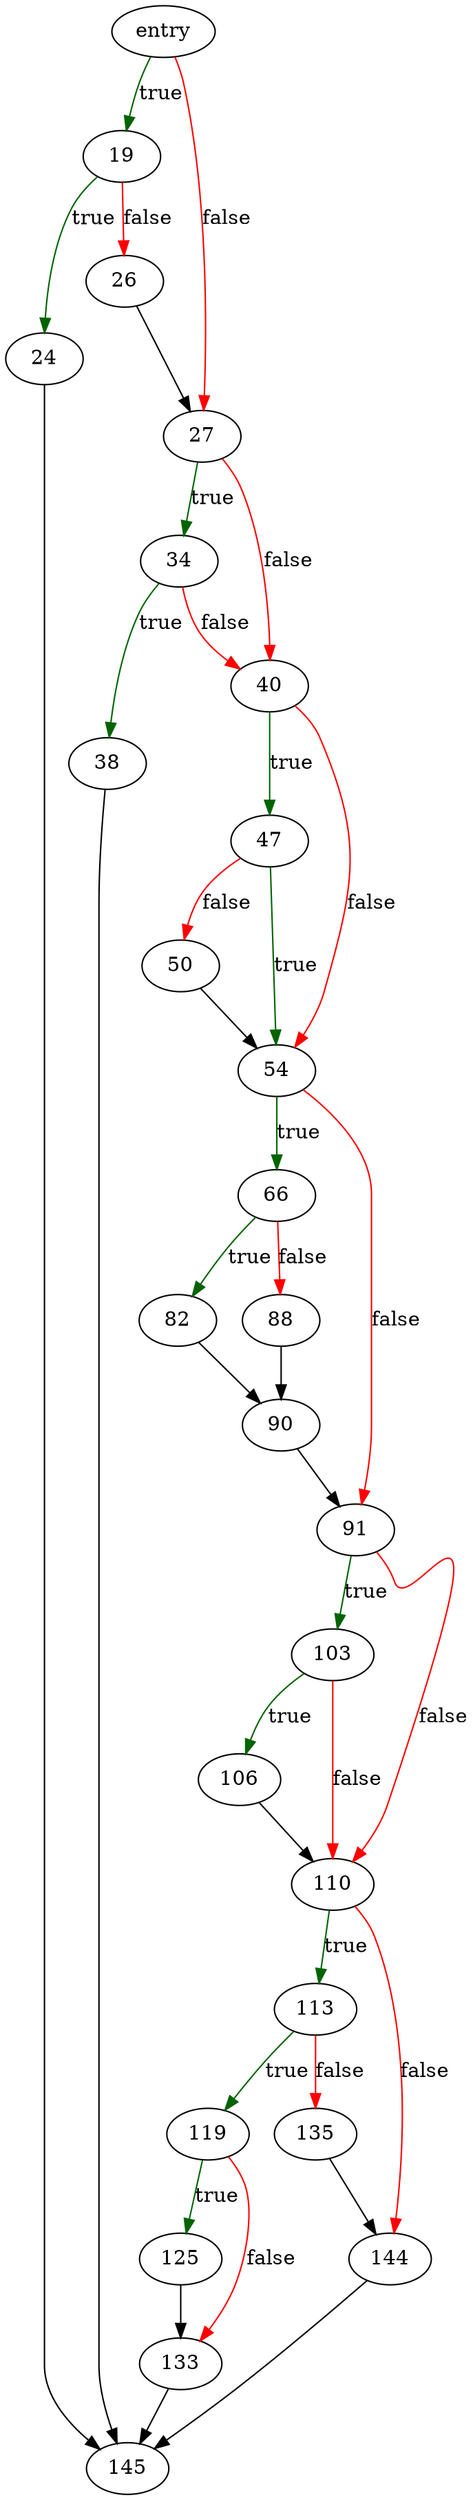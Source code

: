 digraph "sqlite3PagerMovepage" {
	// Node definitions.
	4 [label=entry];
	19;
	24;
	26;
	27;
	34;
	38;
	40;
	47;
	50;
	54;
	66;
	82;
	88;
	90;
	91;
	103;
	106;
	110;
	113;
	119;
	125;
	133;
	135;
	144;
	145;

	// Edge definitions.
	4 -> 19 [
		color=darkgreen
		label=true
	];
	4 -> 27 [
		color=red
		label=false
	];
	19 -> 24 [
		color=darkgreen
		label=true
	];
	19 -> 26 [
		color=red
		label=false
	];
	24 -> 145;
	26 -> 27;
	27 -> 34 [
		color=darkgreen
		label=true
	];
	27 -> 40 [
		color=red
		label=false
	];
	34 -> 38 [
		color=darkgreen
		label=true
	];
	34 -> 40 [
		color=red
		label=false
	];
	38 -> 145;
	40 -> 47 [
		color=darkgreen
		label=true
	];
	40 -> 54 [
		color=red
		label=false
	];
	47 -> 50 [
		color=red
		label=false
	];
	47 -> 54 [
		color=darkgreen
		label=true
	];
	50 -> 54;
	54 -> 66 [
		color=darkgreen
		label=true
	];
	54 -> 91 [
		color=red
		label=false
	];
	66 -> 82 [
		color=darkgreen
		label=true
	];
	66 -> 88 [
		color=red
		label=false
	];
	82 -> 90;
	88 -> 90;
	90 -> 91;
	91 -> 103 [
		color=darkgreen
		label=true
	];
	91 -> 110 [
		color=red
		label=false
	];
	103 -> 106 [
		color=darkgreen
		label=true
	];
	103 -> 110 [
		color=red
		label=false
	];
	106 -> 110;
	110 -> 113 [
		color=darkgreen
		label=true
	];
	110 -> 144 [
		color=red
		label=false
	];
	113 -> 119 [
		color=darkgreen
		label=true
	];
	113 -> 135 [
		color=red
		label=false
	];
	119 -> 125 [
		color=darkgreen
		label=true
	];
	119 -> 133 [
		color=red
		label=false
	];
	125 -> 133;
	133 -> 145;
	135 -> 144;
	144 -> 145;
}